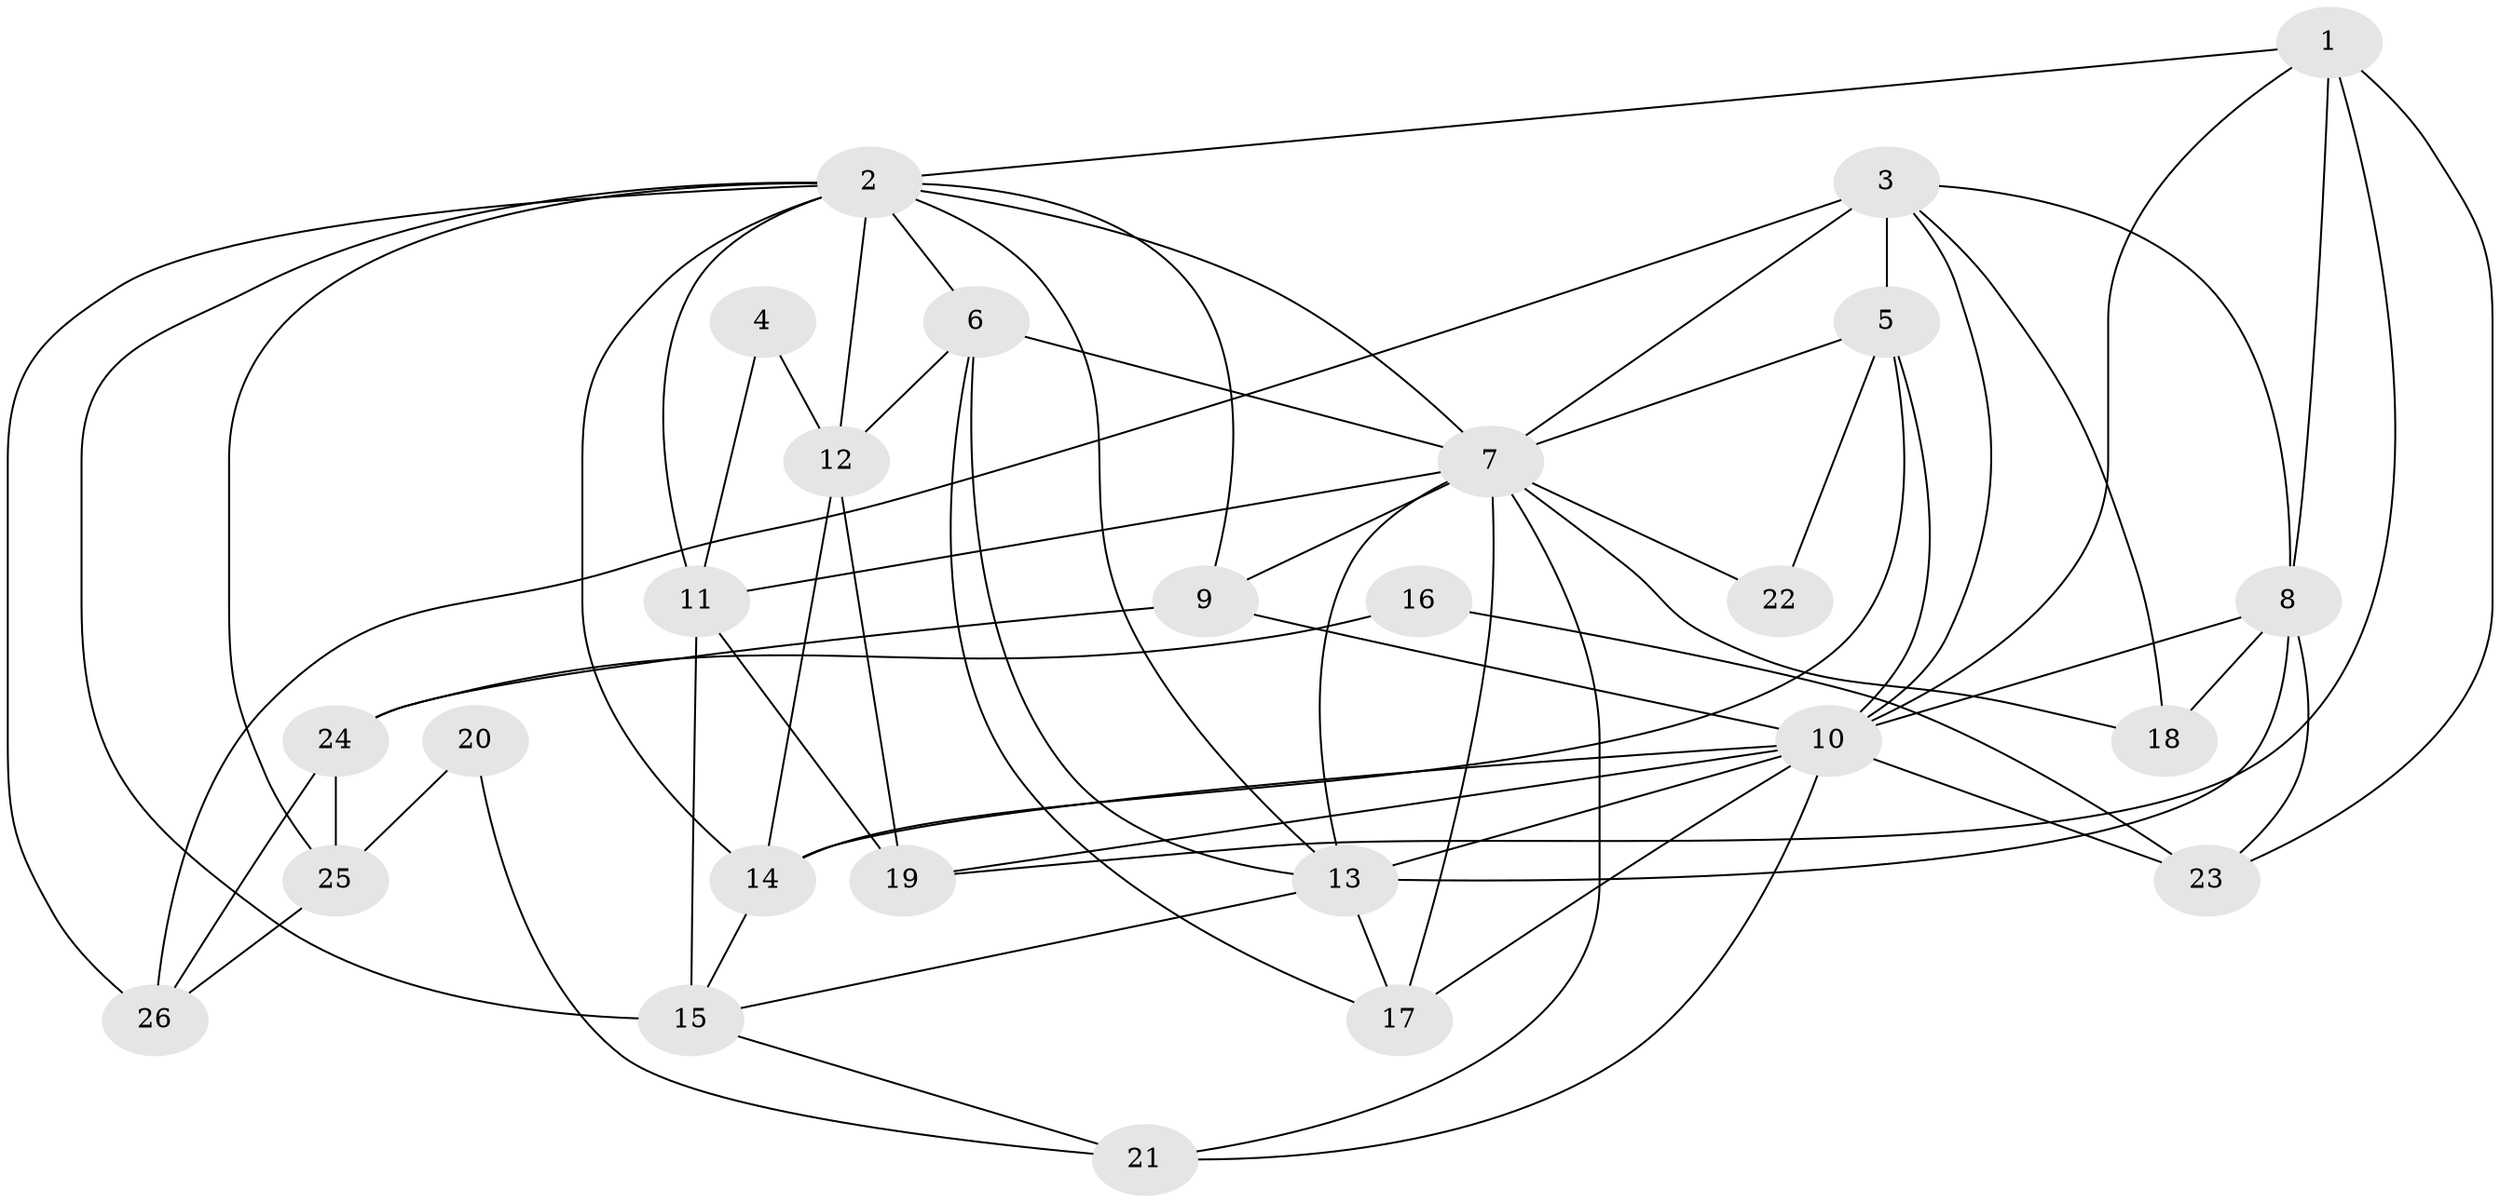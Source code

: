 // original degree distribution, {5: 0.2, 3: 0.27692307692307694, 2: 0.1076923076923077, 4: 0.3230769230769231, 10: 0.015384615384615385, 7: 0.046153846153846156, 6: 0.03076923076923077}
// Generated by graph-tools (version 1.1) at 2025/51/03/04/25 22:51:12]
// undirected, 26 vertices, 65 edges
graph export_dot {
  node [color=gray90,style=filled];
  1;
  2;
  3;
  4;
  5;
  6;
  7;
  8;
  9;
  10;
  11;
  12;
  13;
  14;
  15;
  16;
  17;
  18;
  19;
  20;
  21;
  22;
  23;
  24;
  25;
  26;
  1 -- 2 [weight=1.0];
  1 -- 8 [weight=1.0];
  1 -- 10 [weight=1.0];
  1 -- 19 [weight=1.0];
  1 -- 23 [weight=1.0];
  2 -- 6 [weight=2.0];
  2 -- 7 [weight=1.0];
  2 -- 9 [weight=3.0];
  2 -- 11 [weight=2.0];
  2 -- 12 [weight=3.0];
  2 -- 13 [weight=1.0];
  2 -- 14 [weight=1.0];
  2 -- 15 [weight=2.0];
  2 -- 25 [weight=1.0];
  2 -- 26 [weight=1.0];
  3 -- 5 [weight=2.0];
  3 -- 7 [weight=1.0];
  3 -- 8 [weight=1.0];
  3 -- 10 [weight=1.0];
  3 -- 18 [weight=1.0];
  3 -- 26 [weight=1.0];
  4 -- 11 [weight=1.0];
  4 -- 12 [weight=1.0];
  5 -- 7 [weight=2.0];
  5 -- 10 [weight=2.0];
  5 -- 14 [weight=1.0];
  5 -- 22 [weight=1.0];
  6 -- 7 [weight=1.0];
  6 -- 12 [weight=1.0];
  6 -- 13 [weight=1.0];
  6 -- 17 [weight=1.0];
  7 -- 9 [weight=1.0];
  7 -- 11 [weight=4.0];
  7 -- 13 [weight=1.0];
  7 -- 17 [weight=1.0];
  7 -- 18 [weight=1.0];
  7 -- 21 [weight=1.0];
  7 -- 22 [weight=2.0];
  8 -- 10 [weight=3.0];
  8 -- 13 [weight=2.0];
  8 -- 18 [weight=1.0];
  8 -- 23 [weight=1.0];
  9 -- 10 [weight=2.0];
  9 -- 24 [weight=1.0];
  10 -- 13 [weight=2.0];
  10 -- 14 [weight=1.0];
  10 -- 17 [weight=1.0];
  10 -- 19 [weight=1.0];
  10 -- 21 [weight=1.0];
  10 -- 23 [weight=1.0];
  11 -- 15 [weight=1.0];
  11 -- 19 [weight=1.0];
  12 -- 14 [weight=1.0];
  12 -- 19 [weight=1.0];
  13 -- 15 [weight=1.0];
  13 -- 17 [weight=1.0];
  14 -- 15 [weight=1.0];
  15 -- 21 [weight=1.0];
  16 -- 23 [weight=1.0];
  16 -- 24 [weight=1.0];
  20 -- 21 [weight=1.0];
  20 -- 25 [weight=1.0];
  24 -- 25 [weight=1.0];
  24 -- 26 [weight=1.0];
  25 -- 26 [weight=1.0];
}
